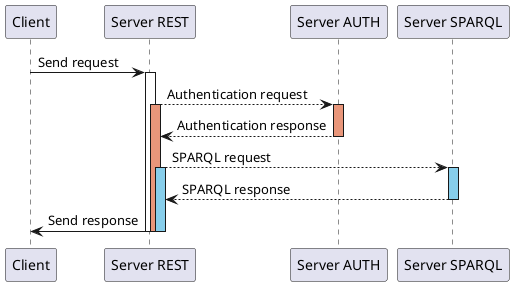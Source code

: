 @startuml

Client -> "Server REST": Send request

activate "Server REST"
"Server REST" --> "Server AUTH": Authentication request
activate "Server REST" #DarkSalmon
activate "Server AUTH" #DarkSalmon
"Server REST" <-- "Server AUTH": Authentication response
deactivate "Server AUTH"

"Server REST" --> "Server SPARQL": SPARQL request
activate "Server SPARQL" #skyblue
activate "Server REST" #skyblue
"Server REST" <-- "Server SPARQL": SPARQL response
deactivate "Server SPARQL"

Client <- "Server REST": Send response
deactivate "Server REST"
deactivate "Server REST"
deactivate "Server REST"

@enduml

